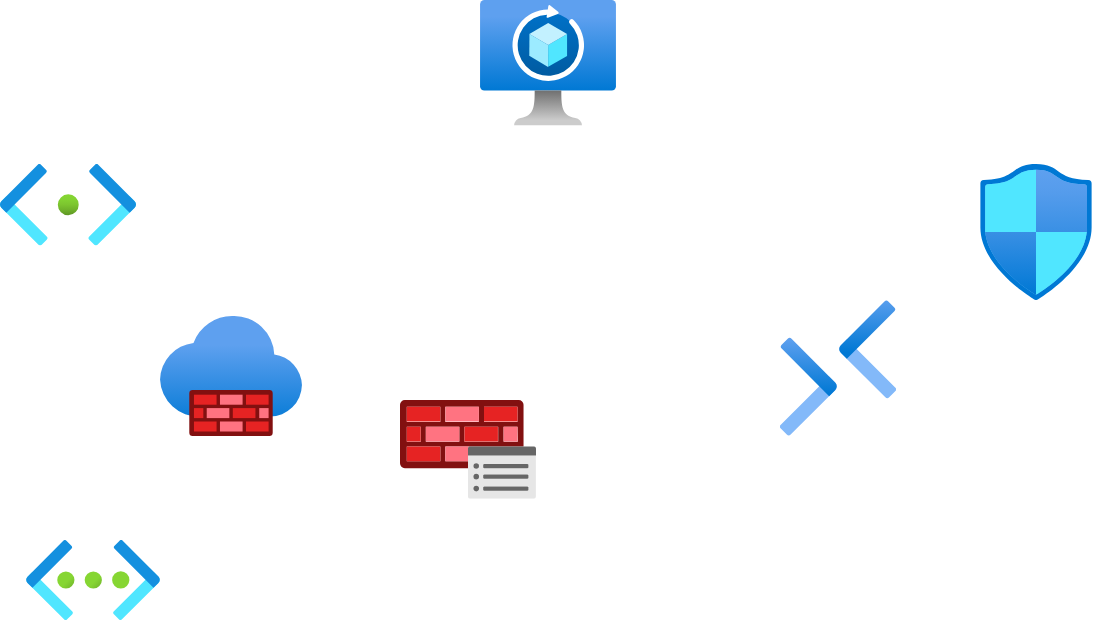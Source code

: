 <mxfile version="23.1.5" type="github">
  <diagram name="Page-1" id="rbhh-LLPLzyjg0o7bcGs">
    <mxGraphModel dx="1034" dy="414" grid="1" gridSize="10" guides="1" tooltips="1" connect="1" arrows="1" fold="1" page="1" pageScale="1" pageWidth="850" pageHeight="1100" math="0" shadow="0">
      <root>
        <mxCell id="0" />
        <mxCell id="1" parent="0" />
        <mxCell id="xnxbj8NPCQGm7oIH2xkB-2" value="" style="image;aspect=fixed;html=1;points=[];align=center;fontSize=12;image=img/lib/azure2/networking/Bastions.svg;" vertex="1" parent="1">
          <mxGeometry x="440" y="220" width="58.0" height="68" as="geometry" />
        </mxCell>
        <mxCell id="xnxbj8NPCQGm7oIH2xkB-3" value="" style="image;aspect=fixed;html=1;points=[];align=center;fontSize=12;image=img/lib/azure2/networking/Firewalls.svg;" vertex="1" parent="1">
          <mxGeometry x="130" y="228" width="71" height="60" as="geometry" />
        </mxCell>
        <mxCell id="xnxbj8NPCQGm7oIH2xkB-4" value="" style="image;aspect=fixed;html=1;points=[];align=center;fontSize=12;image=img/lib/azure2/networking/Azure_Firewall_Policy.svg;" vertex="1" parent="1">
          <mxGeometry x="250" y="270" width="68" height="49.32" as="geometry" />
        </mxCell>
        <mxCell id="xnxbj8NPCQGm7oIH2xkB-5" value="" style="image;aspect=fixed;html=1;points=[];align=center;fontSize=12;image=img/lib/azure2/networking/Network_Security_Groups.svg;" vertex="1" parent="1">
          <mxGeometry x="540" y="152" width="56.0" height="68" as="geometry" />
        </mxCell>
        <mxCell id="xnxbj8NPCQGm7oIH2xkB-6" value="" style="image;aspect=fixed;html=1;points=[];align=center;fontSize=12;image=img/lib/azure2/networking/Virtual_Networks.svg;" vertex="1" parent="1">
          <mxGeometry x="63" y="340" width="67" height="40" as="geometry" />
        </mxCell>
        <mxCell id="xnxbj8NPCQGm7oIH2xkB-7" value="" style="image;aspect=fixed;html=1;points=[];align=center;fontSize=12;image=img/lib/azure2/networking/Subnet.svg;" vertex="1" parent="1">
          <mxGeometry x="50" y="152" width="68" height="40.72" as="geometry" />
        </mxCell>
        <mxCell id="xnxbj8NPCQGm7oIH2xkB-8" value="" style="image;aspect=fixed;html=1;points=[];align=center;fontSize=12;image=img/lib/azure2/networking/Spot_VM.svg;" vertex="1" parent="1">
          <mxGeometry x="290" y="70" width="68" height="62.8" as="geometry" />
        </mxCell>
      </root>
    </mxGraphModel>
  </diagram>
</mxfile>
